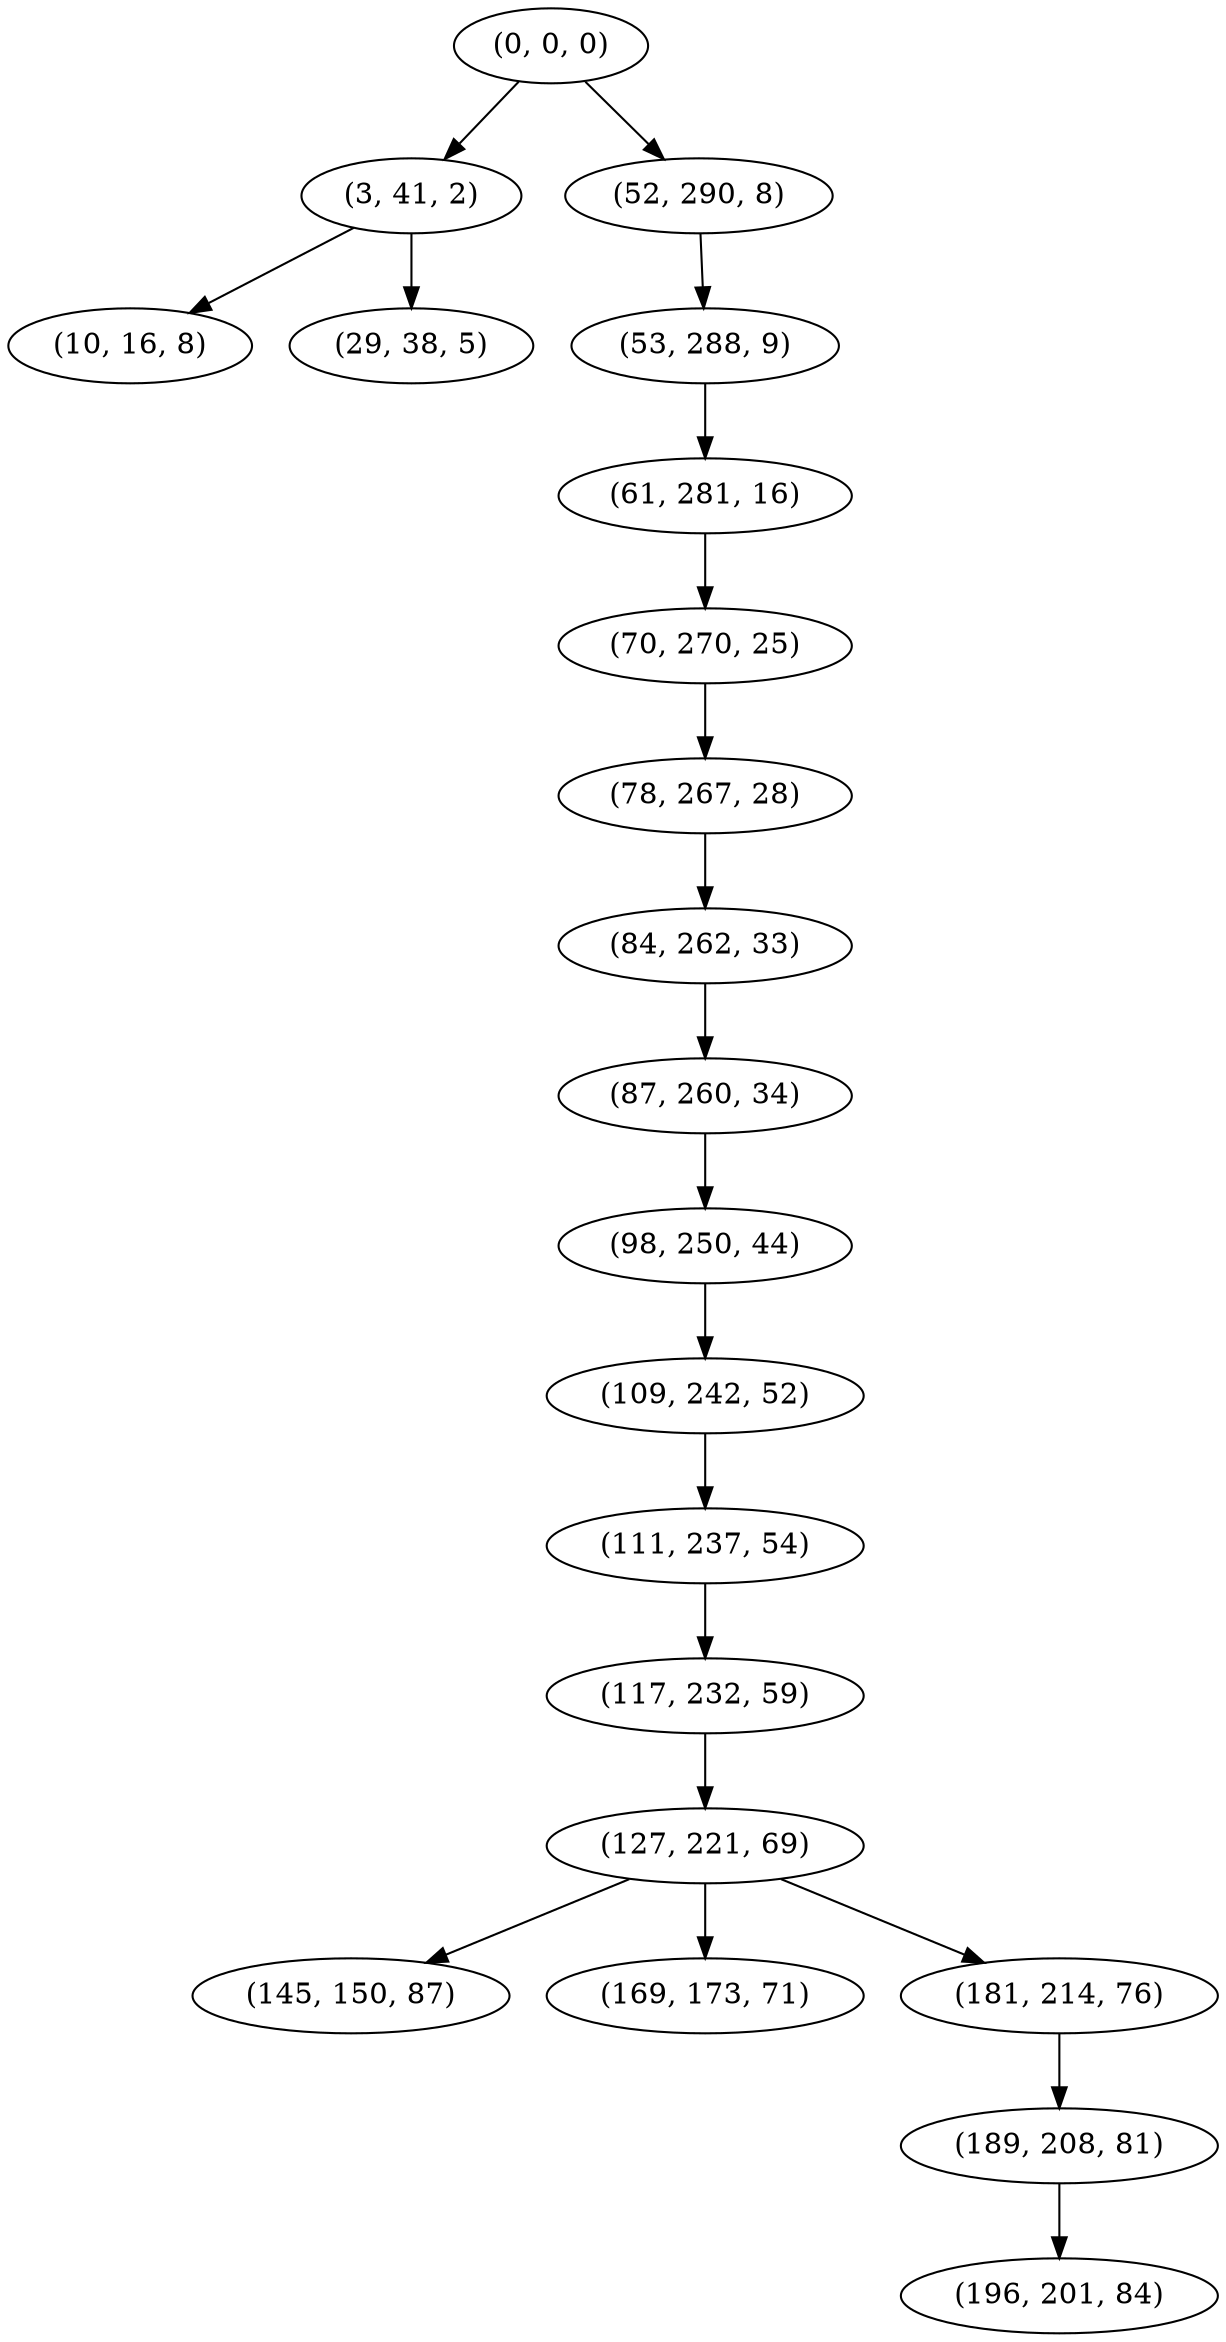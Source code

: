 digraph tree {
    "(0, 0, 0)";
    "(3, 41, 2)";
    "(10, 16, 8)";
    "(29, 38, 5)";
    "(52, 290, 8)";
    "(53, 288, 9)";
    "(61, 281, 16)";
    "(70, 270, 25)";
    "(78, 267, 28)";
    "(84, 262, 33)";
    "(87, 260, 34)";
    "(98, 250, 44)";
    "(109, 242, 52)";
    "(111, 237, 54)";
    "(117, 232, 59)";
    "(127, 221, 69)";
    "(145, 150, 87)";
    "(169, 173, 71)";
    "(181, 214, 76)";
    "(189, 208, 81)";
    "(196, 201, 84)";
    "(0, 0, 0)" -> "(3, 41, 2)";
    "(0, 0, 0)" -> "(52, 290, 8)";
    "(3, 41, 2)" -> "(10, 16, 8)";
    "(3, 41, 2)" -> "(29, 38, 5)";
    "(52, 290, 8)" -> "(53, 288, 9)";
    "(53, 288, 9)" -> "(61, 281, 16)";
    "(61, 281, 16)" -> "(70, 270, 25)";
    "(70, 270, 25)" -> "(78, 267, 28)";
    "(78, 267, 28)" -> "(84, 262, 33)";
    "(84, 262, 33)" -> "(87, 260, 34)";
    "(87, 260, 34)" -> "(98, 250, 44)";
    "(98, 250, 44)" -> "(109, 242, 52)";
    "(109, 242, 52)" -> "(111, 237, 54)";
    "(111, 237, 54)" -> "(117, 232, 59)";
    "(117, 232, 59)" -> "(127, 221, 69)";
    "(127, 221, 69)" -> "(145, 150, 87)";
    "(127, 221, 69)" -> "(169, 173, 71)";
    "(127, 221, 69)" -> "(181, 214, 76)";
    "(181, 214, 76)" -> "(189, 208, 81)";
    "(189, 208, 81)" -> "(196, 201, 84)";
}
